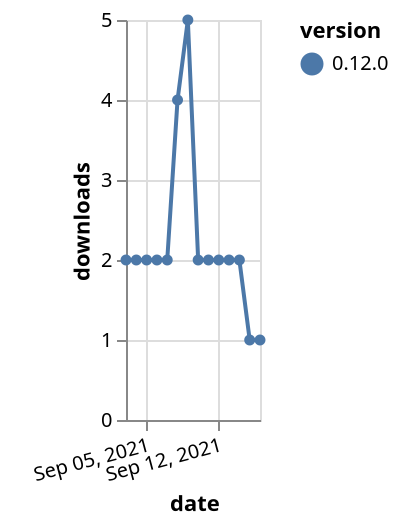 {"$schema": "https://vega.github.io/schema/vega-lite/v5.json", "description": "A simple bar chart with embedded data.", "data": {"values": [{"date": "2021-09-03", "total": 5439, "delta": 2, "version": "0.12.0"}, {"date": "2021-09-04", "total": 5441, "delta": 2, "version": "0.12.0"}, {"date": "2021-09-05", "total": 5443, "delta": 2, "version": "0.12.0"}, {"date": "2021-09-06", "total": 5445, "delta": 2, "version": "0.12.0"}, {"date": "2021-09-07", "total": 5447, "delta": 2, "version": "0.12.0"}, {"date": "2021-09-08", "total": 5451, "delta": 4, "version": "0.12.0"}, {"date": "2021-09-09", "total": 5456, "delta": 5, "version": "0.12.0"}, {"date": "2021-09-10", "total": 5458, "delta": 2, "version": "0.12.0"}, {"date": "2021-09-11", "total": 5460, "delta": 2, "version": "0.12.0"}, {"date": "2021-09-12", "total": 5462, "delta": 2, "version": "0.12.0"}, {"date": "2021-09-13", "total": 5464, "delta": 2, "version": "0.12.0"}, {"date": "2021-09-14", "total": 5466, "delta": 2, "version": "0.12.0"}, {"date": "2021-09-15", "total": 5467, "delta": 1, "version": "0.12.0"}, {"date": "2021-09-16", "total": 5468, "delta": 1, "version": "0.12.0"}]}, "width": "container", "mark": {"type": "line", "point": {"filled": true}}, "encoding": {"x": {"field": "date", "type": "temporal", "timeUnit": "yearmonthdate", "title": "date", "axis": {"labelAngle": -15}}, "y": {"field": "delta", "type": "quantitative", "title": "downloads"}, "color": {"field": "version", "type": "nominal"}, "tooltip": {"field": "delta"}}}